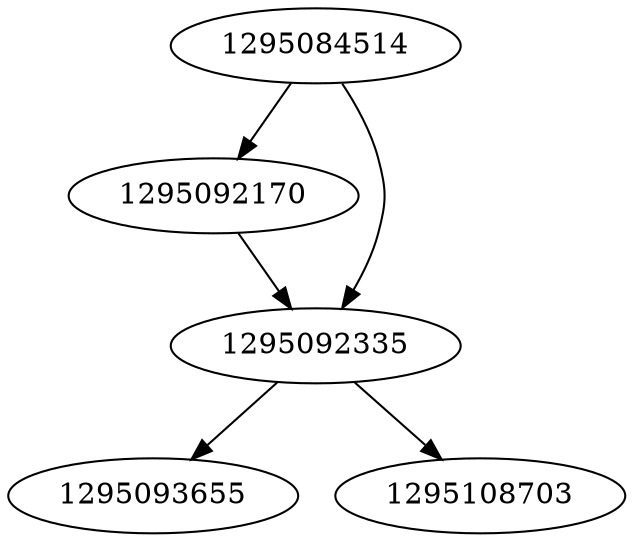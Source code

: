 strict digraph  {
1295084514;
1295092170;
1295092335;
1295093655;
1295108703;
1295084514 -> 1295092170;
1295084514 -> 1295092335;
1295092170 -> 1295092335;
1295092335 -> 1295093655;
1295092335 -> 1295108703;
}
